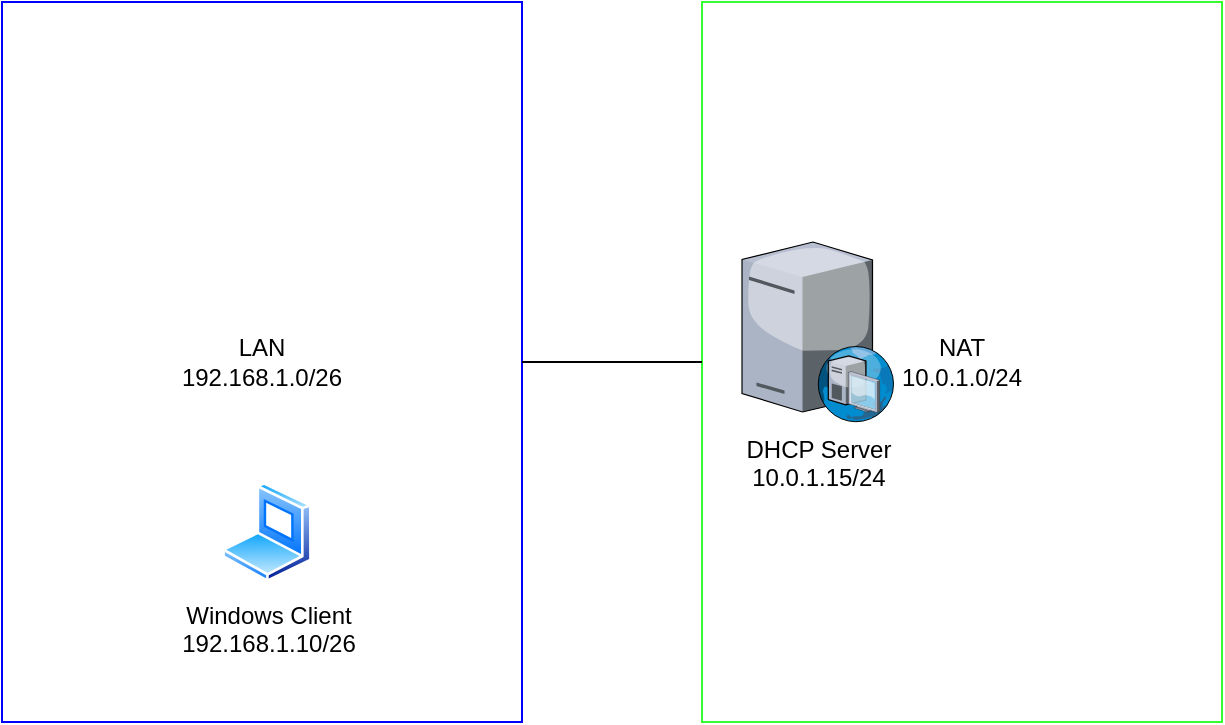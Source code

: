 <mxfile version="24.0.4" type="device">
  <diagram name="Page-1" id="nTQGUZQcPy84R1Rn9wm-">
    <mxGraphModel dx="1434" dy="844" grid="1" gridSize="10" guides="1" tooltips="1" connect="1" arrows="1" fold="1" page="1" pageScale="1" pageWidth="827" pageHeight="1169" math="0" shadow="0">
      <root>
        <mxCell id="0" />
        <mxCell id="1" parent="0" />
        <mxCell id="Lu9Eben1TwgA7Xt8Hn3x-1" value="LAN&lt;div&gt;192.168.1.0/26&lt;/div&gt;" style="rounded=0;whiteSpace=wrap;html=1;strokeColor=#0000FF;" vertex="1" parent="1">
          <mxGeometry x="120" y="310" width="260" height="360" as="geometry" />
        </mxCell>
        <mxCell id="Lu9Eben1TwgA7Xt8Hn3x-2" value="NAT&lt;div&gt;10.0.1.0/24&lt;/div&gt;" style="rounded=0;whiteSpace=wrap;html=1;strokeColor=#33FF33;" vertex="1" parent="1">
          <mxGeometry x="470" y="310" width="260" height="360" as="geometry" />
        </mxCell>
        <mxCell id="Lu9Eben1TwgA7Xt8Hn3x-3" value="DHCP Server&lt;div&gt;10.0.1.15/24&lt;/div&gt;" style="verticalLabelPosition=bottom;sketch=0;aspect=fixed;html=1;verticalAlign=top;strokeColor=none;align=center;outlineConnect=0;shape=mxgraph.citrix.dhcp_server;" vertex="1" parent="1">
          <mxGeometry x="490" y="430" width="76" height="90" as="geometry" />
        </mxCell>
        <mxCell id="Lu9Eben1TwgA7Xt8Hn3x-4" value="" style="endArrow=none;html=1;rounded=0;exitX=1;exitY=0.5;exitDx=0;exitDy=0;entryX=0;entryY=0.5;entryDx=0;entryDy=0;" edge="1" parent="1" source="Lu9Eben1TwgA7Xt8Hn3x-1" target="Lu9Eben1TwgA7Xt8Hn3x-2">
          <mxGeometry width="50" height="50" relative="1" as="geometry">
            <mxPoint x="390" y="460" as="sourcePoint" />
            <mxPoint x="440" y="410" as="targetPoint" />
          </mxGeometry>
        </mxCell>
        <mxCell id="Lu9Eben1TwgA7Xt8Hn3x-5" value="Windows Client&lt;br&gt;192.168.1.10/26" style="image;aspect=fixed;perimeter=ellipsePerimeter;html=1;align=center;shadow=0;dashed=0;spacingTop=3;image=img/lib/active_directory/laptop_client.svg;" vertex="1" parent="1">
          <mxGeometry x="230" y="550" width="45" height="50" as="geometry" />
        </mxCell>
      </root>
    </mxGraphModel>
  </diagram>
</mxfile>
